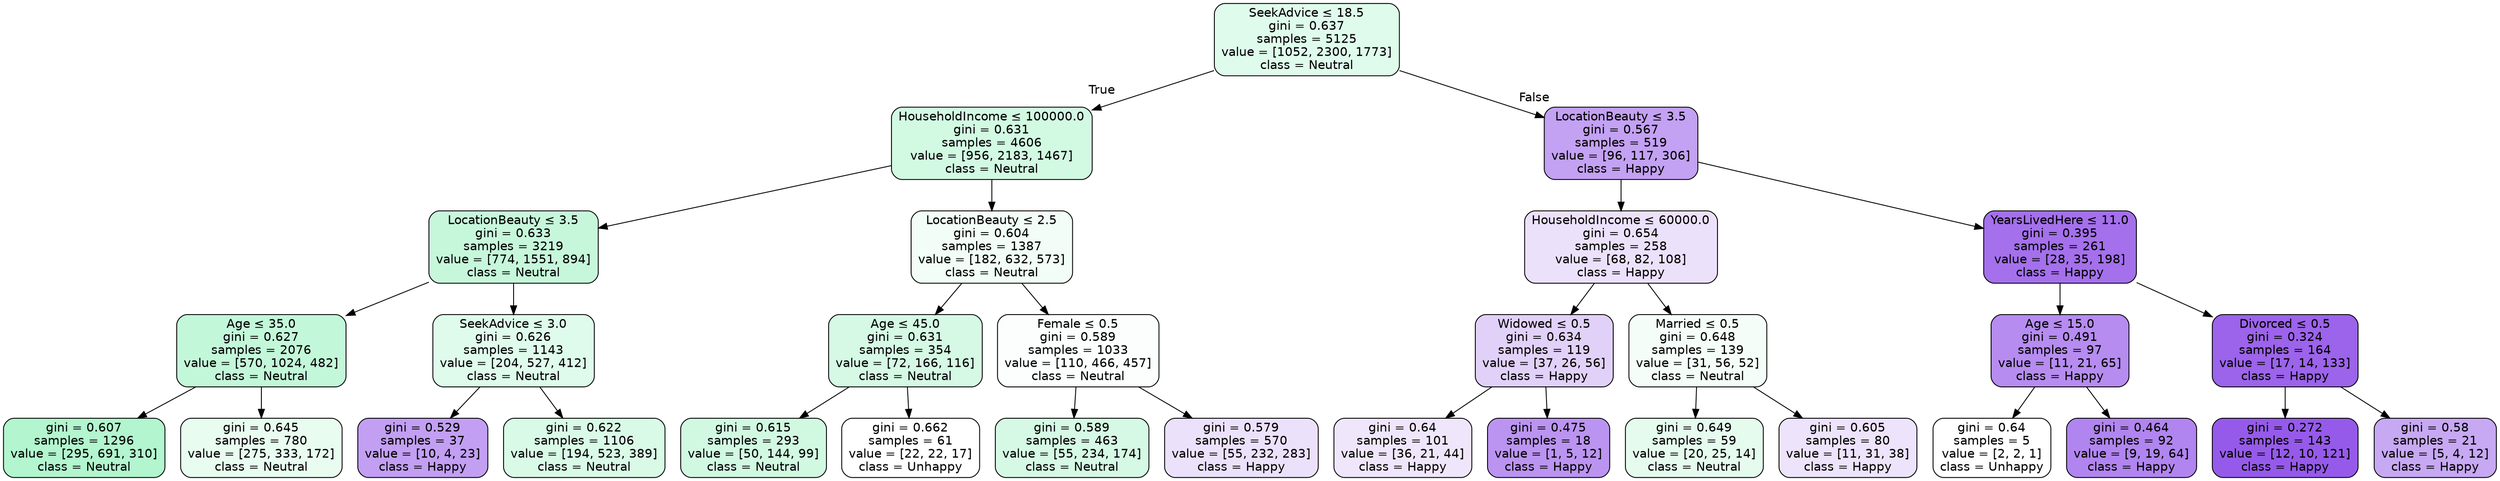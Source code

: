 digraph Tree {
node [shape=box, style="filled, rounded", color="black", fontname=helvetica] ;
edge [fontname=helvetica] ;
0 [label=<SeekAdvice &le; 18.5<br/>gini = 0.637<br/>samples = 5125<br/>value = [1052, 2300, 1773]<br/>class = Neutral>, fillcolor="#39e58128"] ;
1 [label=<HouseholdIncome &le; 100000.0<br/>gini = 0.631<br/>samples = 4606<br/>value = [956, 2183, 1467]<br/>class = Neutral>, fillcolor="#39e5813a"] ;
0 -> 1 [labeldistance=2.5, labelangle=45, headlabel="True"] ;
2 [label=<LocationBeauty &le; 3.5<br/>gini = 0.633<br/>samples = 3219<br/>value = [774, 1551, 894]<br/>class = Neutral>, fillcolor="#39e58148"] ;
1 -> 2 ;
3 [label=<Age &le; 35.0<br/>gini = 0.627<br/>samples = 2076<br/>value = [570, 1024, 482]<br/>class = Neutral>, fillcolor="#39e5814d"] ;
2 -> 3 ;
4 [label=<gini = 0.607<br/>samples = 1296<br/>value = [295, 691, 310]<br/>class = Neutral>, fillcolor="#39e58163"] ;
3 -> 4 ;
5 [label=<gini = 0.645<br/>samples = 780<br/>value = [275, 333, 172]<br/>class = Neutral>, fillcolor="#39e5811d"] ;
3 -> 5 ;
6 [label=<SeekAdvice &le; 3.0<br/>gini = 0.626<br/>samples = 1143<br/>value = [204, 527, 412]<br/>class = Neutral>, fillcolor="#39e58128"] ;
2 -> 6 ;
7 [label=<gini = 0.529<br/>samples = 37<br/>value = [10, 4, 23]<br/>class = Happy>, fillcolor="#8139e57b"] ;
6 -> 7 ;
8 [label=<gini = 0.622<br/>samples = 1106<br/>value = [194, 523, 389]<br/>class = Neutral>, fillcolor="#39e58130"] ;
6 -> 8 ;
9 [label=<LocationBeauty &le; 2.5<br/>gini = 0.604<br/>samples = 1387<br/>value = [182, 632, 573]<br/>class = Neutral>, fillcolor="#39e58112"] ;
1 -> 9 ;
10 [label=<Age &le; 45.0<br/>gini = 0.631<br/>samples = 354<br/>value = [72, 166, 116]<br/>class = Neutral>, fillcolor="#39e58136"] ;
9 -> 10 ;
11 [label=<gini = 0.615<br/>samples = 293<br/>value = [50, 144, 99]<br/>class = Neutral>, fillcolor="#39e5813b"] ;
10 -> 11 ;
12 [label=<gini = 0.662<br/>samples = 61<br/>value = [22, 22, 17]<br/>class = Unhappy>, fillcolor="#e5813900"] ;
10 -> 12 ;
13 [label=<Female &le; 0.5<br/>gini = 0.589<br/>samples = 1033<br/>value = [110, 466, 457]<br/>class = Neutral>, fillcolor="#39e58104"] ;
9 -> 13 ;
14 [label=<gini = 0.589<br/>samples = 463<br/>value = [55, 234, 174]<br/>class = Neutral>, fillcolor="#39e58135"] ;
13 -> 14 ;
15 [label=<gini = 0.579<br/>samples = 570<br/>value = [55, 232, 283]<br/>class = Happy>, fillcolor="#8139e526"] ;
13 -> 15 ;
16 [label=<LocationBeauty &le; 3.5<br/>gini = 0.567<br/>samples = 519<br/>value = [96, 117, 306]<br/>class = Happy>, fillcolor="#8139e578"] ;
0 -> 16 [labeldistance=2.5, labelangle=-45, headlabel="False"] ;
17 [label=<HouseholdIncome &le; 60000.0<br/>gini = 0.654<br/>samples = 258<br/>value = [68, 82, 108]<br/>class = Happy>, fillcolor="#8139e526"] ;
16 -> 17 ;
18 [label=<Widowed &le; 0.5<br/>gini = 0.634<br/>samples = 119<br/>value = [37, 26, 56]<br/>class = Happy>, fillcolor="#8139e53b"] ;
17 -> 18 ;
19 [label=<gini = 0.64<br/>samples = 101<br/>value = [36, 21, 44]<br/>class = Happy>, fillcolor="#8139e51f"] ;
18 -> 19 ;
20 [label=<gini = 0.475<br/>samples = 18<br/>value = [1, 5, 12]<br/>class = Happy>, fillcolor="#8139e589"] ;
18 -> 20 ;
21 [label=<Married &le; 0.5<br/>gini = 0.648<br/>samples = 139<br/>value = [31, 56, 52]<br/>class = Neutral>, fillcolor="#39e5810c"] ;
17 -> 21 ;
22 [label=<gini = 0.649<br/>samples = 59<br/>value = [20, 25, 14]<br/>class = Neutral>, fillcolor="#39e58121"] ;
21 -> 22 ;
23 [label=<gini = 0.605<br/>samples = 80<br/>value = [11, 31, 38]<br/>class = Happy>, fillcolor="#8139e524"] ;
21 -> 23 ;
24 [label=<YearsLivedHere &le; 11.0<br/>gini = 0.395<br/>samples = 261<br/>value = [28, 35, 198]<br/>class = Happy>, fillcolor="#8139e5b8"] ;
16 -> 24 ;
25 [label=<Age &le; 15.0<br/>gini = 0.491<br/>samples = 97<br/>value = [11, 21, 65]<br/>class = Happy>, fillcolor="#8139e594"] ;
24 -> 25 ;
26 [label=<gini = 0.64<br/>samples = 5<br/>value = [2, 2, 1]<br/>class = Unhappy>, fillcolor="#e5813900"] ;
25 -> 26 ;
27 [label=<gini = 0.464<br/>samples = 92<br/>value = [9, 19, 64]<br/>class = Happy>, fillcolor="#8139e59d"] ;
25 -> 27 ;
28 [label=<Divorced &le; 0.5<br/>gini = 0.324<br/>samples = 164<br/>value = [17, 14, 133]<br/>class = Happy>, fillcolor="#8139e5c9"] ;
24 -> 28 ;
29 [label=<gini = 0.272<br/>samples = 143<br/>value = [12, 10, 121]<br/>class = Happy>, fillcolor="#8139e5d4"] ;
28 -> 29 ;
30 [label=<gini = 0.58<br/>samples = 21<br/>value = [5, 4, 12]<br/>class = Happy>, fillcolor="#8139e570"] ;
28 -> 30 ;
}